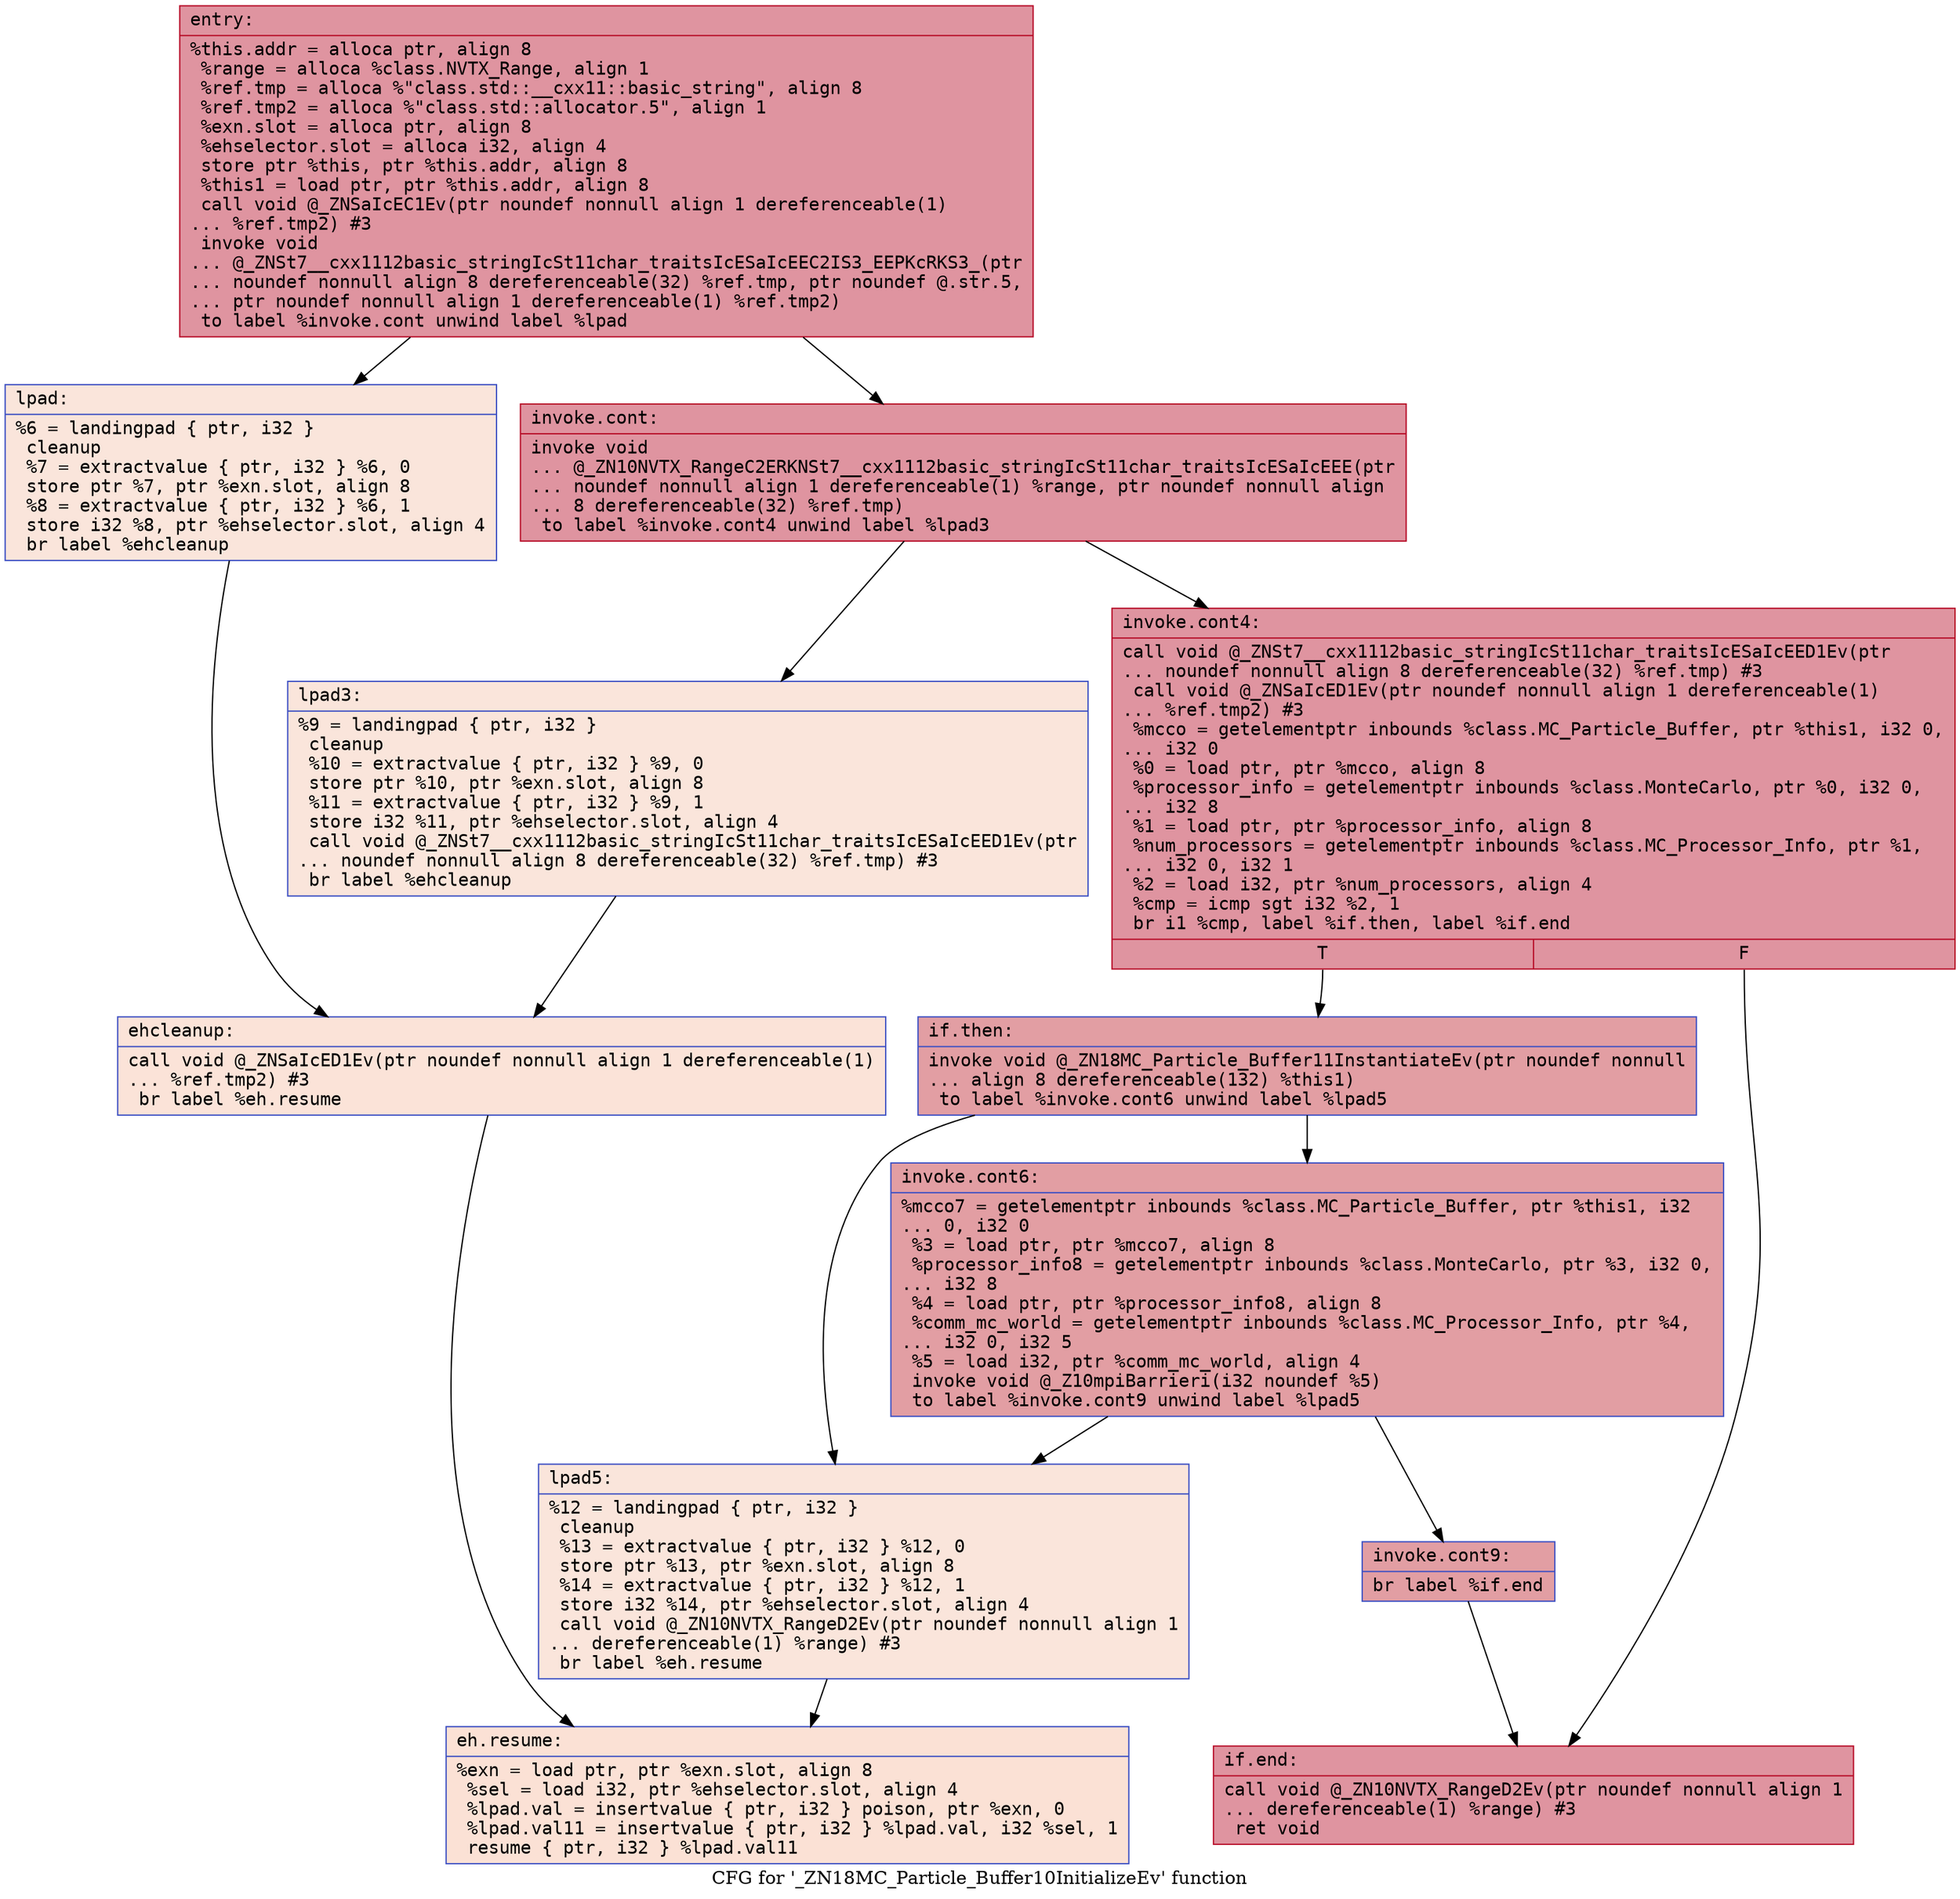digraph "CFG for '_ZN18MC_Particle_Buffer10InitializeEv' function" {
	label="CFG for '_ZN18MC_Particle_Buffer10InitializeEv' function";

	Node0x558b69476650 [shape=record,color="#b70d28ff", style=filled, fillcolor="#b70d2870" fontname="Courier",label="{entry:\l|  %this.addr = alloca ptr, align 8\l  %range = alloca %class.NVTX_Range, align 1\l  %ref.tmp = alloca %\"class.std::__cxx11::basic_string\", align 8\l  %ref.tmp2 = alloca %\"class.std::allocator.5\", align 1\l  %exn.slot = alloca ptr, align 8\l  %ehselector.slot = alloca i32, align 4\l  store ptr %this, ptr %this.addr, align 8\l  %this1 = load ptr, ptr %this.addr, align 8\l  call void @_ZNSaIcEC1Ev(ptr noundef nonnull align 1 dereferenceable(1)\l... %ref.tmp2) #3\l  invoke void\l... @_ZNSt7__cxx1112basic_stringIcSt11char_traitsIcESaIcEEC2IS3_EEPKcRKS3_(ptr\l... noundef nonnull align 8 dereferenceable(32) %ref.tmp, ptr noundef @.str.5,\l... ptr noundef nonnull align 1 dereferenceable(1) %ref.tmp2)\l          to label %invoke.cont unwind label %lpad\l}"];
	Node0x558b69476650 -> Node0x558b69476d90[tooltip="entry -> invoke.cont\nProbability 100.00%" ];
	Node0x558b69476650 -> Node0x558b69476e10[tooltip="entry -> lpad\nProbability 0.00%" ];
	Node0x558b69476d90 [shape=record,color="#b70d28ff", style=filled, fillcolor="#b70d2870" fontname="Courier",label="{invoke.cont:\l|  invoke void\l... @_ZN10NVTX_RangeC2ERKNSt7__cxx1112basic_stringIcSt11char_traitsIcESaIcEEE(ptr\l... noundef nonnull align 1 dereferenceable(1) %range, ptr noundef nonnull align\l... 8 dereferenceable(32) %ref.tmp)\l          to label %invoke.cont4 unwind label %lpad3\l}"];
	Node0x558b69476d90 -> Node0x558b69476d40[tooltip="invoke.cont -> invoke.cont4\nProbability 100.00%" ];
	Node0x558b69476d90 -> Node0x558b694771d0[tooltip="invoke.cont -> lpad3\nProbability 0.00%" ];
	Node0x558b69476d40 [shape=record,color="#b70d28ff", style=filled, fillcolor="#b70d2870" fontname="Courier",label="{invoke.cont4:\l|  call void @_ZNSt7__cxx1112basic_stringIcSt11char_traitsIcESaIcEED1Ev(ptr\l... noundef nonnull align 8 dereferenceable(32) %ref.tmp) #3\l  call void @_ZNSaIcED1Ev(ptr noundef nonnull align 1 dereferenceable(1)\l... %ref.tmp2) #3\l  %mcco = getelementptr inbounds %class.MC_Particle_Buffer, ptr %this1, i32 0,\l... i32 0\l  %0 = load ptr, ptr %mcco, align 8\l  %processor_info = getelementptr inbounds %class.MonteCarlo, ptr %0, i32 0,\l... i32 8\l  %1 = load ptr, ptr %processor_info, align 8\l  %num_processors = getelementptr inbounds %class.MC_Processor_Info, ptr %1,\l... i32 0, i32 1\l  %2 = load i32, ptr %num_processors, align 4\l  %cmp = icmp sgt i32 %2, 1\l  br i1 %cmp, label %if.then, label %if.end\l|{<s0>T|<s1>F}}"];
	Node0x558b69476d40:s0 -> Node0x558b69477e10[tooltip="invoke.cont4 -> if.then\nProbability 50.00%" ];
	Node0x558b69476d40:s1 -> Node0x558b69477ee0[tooltip="invoke.cont4 -> if.end\nProbability 50.00%" ];
	Node0x558b69477e10 [shape=record,color="#3d50c3ff", style=filled, fillcolor="#be242e70" fontname="Courier",label="{if.then:\l|  invoke void @_ZN18MC_Particle_Buffer11InstantiateEv(ptr noundef nonnull\l... align 8 dereferenceable(132) %this1)\l          to label %invoke.cont6 unwind label %lpad5\l}"];
	Node0x558b69477e10 -> Node0x558b69478090[tooltip="if.then -> invoke.cont6\nProbability 100.00%" ];
	Node0x558b69477e10 -> Node0x558b69478110[tooltip="if.then -> lpad5\nProbability 0.00%" ];
	Node0x558b69478090 [shape=record,color="#3d50c3ff", style=filled, fillcolor="#be242e70" fontname="Courier",label="{invoke.cont6:\l|  %mcco7 = getelementptr inbounds %class.MC_Particle_Buffer, ptr %this1, i32\l... 0, i32 0\l  %3 = load ptr, ptr %mcco7, align 8\l  %processor_info8 = getelementptr inbounds %class.MonteCarlo, ptr %3, i32 0,\l... i32 8\l  %4 = load ptr, ptr %processor_info8, align 8\l  %comm_mc_world = getelementptr inbounds %class.MC_Processor_Info, ptr %4,\l... i32 0, i32 5\l  %5 = load i32, ptr %comm_mc_world, align 4\l  invoke void @_Z10mpiBarrieri(i32 noundef %5)\l          to label %invoke.cont9 unwind label %lpad5\l}"];
	Node0x558b69478090 -> Node0x558b69478640[tooltip="invoke.cont6 -> invoke.cont9\nProbability 100.00%" ];
	Node0x558b69478090 -> Node0x558b69478110[tooltip="invoke.cont6 -> lpad5\nProbability 0.00%" ];
	Node0x558b69478640 [shape=record,color="#3d50c3ff", style=filled, fillcolor="#be242e70" fontname="Courier",label="{invoke.cont9:\l|  br label %if.end\l}"];
	Node0x558b69478640 -> Node0x558b69477ee0[tooltip="invoke.cont9 -> if.end\nProbability 100.00%" ];
	Node0x558b69476e10 [shape=record,color="#3d50c3ff", style=filled, fillcolor="#f4c5ad70" fontname="Courier",label="{lpad:\l|  %6 = landingpad \{ ptr, i32 \}\l          cleanup\l  %7 = extractvalue \{ ptr, i32 \} %6, 0\l  store ptr %7, ptr %exn.slot, align 8\l  %8 = extractvalue \{ ptr, i32 \} %6, 1\l  store i32 %8, ptr %ehselector.slot, align 4\l  br label %ehcleanup\l}"];
	Node0x558b69476e10 -> Node0x558b69478cb0[tooltip="lpad -> ehcleanup\nProbability 100.00%" ];
	Node0x558b694771d0 [shape=record,color="#3d50c3ff", style=filled, fillcolor="#f4c5ad70" fontname="Courier",label="{lpad3:\l|  %9 = landingpad \{ ptr, i32 \}\l          cleanup\l  %10 = extractvalue \{ ptr, i32 \} %9, 0\l  store ptr %10, ptr %exn.slot, align 8\l  %11 = extractvalue \{ ptr, i32 \} %9, 1\l  store i32 %11, ptr %ehselector.slot, align 4\l  call void @_ZNSt7__cxx1112basic_stringIcSt11char_traitsIcESaIcEED1Ev(ptr\l... noundef nonnull align 8 dereferenceable(32) %ref.tmp) #3\l  br label %ehcleanup\l}"];
	Node0x558b694771d0 -> Node0x558b69478cb0[tooltip="lpad3 -> ehcleanup\nProbability 100.00%" ];
	Node0x558b69478cb0 [shape=record,color="#3d50c3ff", style=filled, fillcolor="#f6bfa670" fontname="Courier",label="{ehcleanup:\l|  call void @_ZNSaIcED1Ev(ptr noundef nonnull align 1 dereferenceable(1)\l... %ref.tmp2) #3\l  br label %eh.resume\l}"];
	Node0x558b69478cb0 -> Node0x558b694792b0[tooltip="ehcleanup -> eh.resume\nProbability 100.00%" ];
	Node0x558b69478110 [shape=record,color="#3d50c3ff", style=filled, fillcolor="#f4c5ad70" fontname="Courier",label="{lpad5:\l|  %12 = landingpad \{ ptr, i32 \}\l          cleanup\l  %13 = extractvalue \{ ptr, i32 \} %12, 0\l  store ptr %13, ptr %exn.slot, align 8\l  %14 = extractvalue \{ ptr, i32 \} %12, 1\l  store i32 %14, ptr %ehselector.slot, align 4\l  call void @_ZN10NVTX_RangeD2Ev(ptr noundef nonnull align 1\l... dereferenceable(1) %range) #3\l  br label %eh.resume\l}"];
	Node0x558b69478110 -> Node0x558b694792b0[tooltip="lpad5 -> eh.resume\nProbability 100.00%" ];
	Node0x558b69477ee0 [shape=record,color="#b70d28ff", style=filled, fillcolor="#b70d2870" fontname="Courier",label="{if.end:\l|  call void @_ZN10NVTX_RangeD2Ev(ptr noundef nonnull align 1\l... dereferenceable(1) %range) #3\l  ret void\l}"];
	Node0x558b694792b0 [shape=record,color="#3d50c3ff", style=filled, fillcolor="#f7bca170" fontname="Courier",label="{eh.resume:\l|  %exn = load ptr, ptr %exn.slot, align 8\l  %sel = load i32, ptr %ehselector.slot, align 4\l  %lpad.val = insertvalue \{ ptr, i32 \} poison, ptr %exn, 0\l  %lpad.val11 = insertvalue \{ ptr, i32 \} %lpad.val, i32 %sel, 1\l  resume \{ ptr, i32 \} %lpad.val11\l}"];
}
